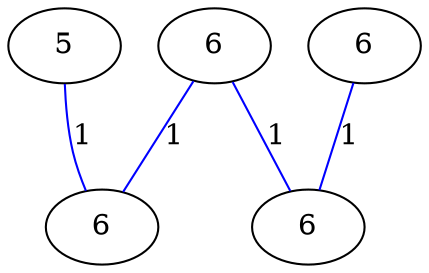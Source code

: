 graph G {
	0 [label="5"];
	1 [label="6"];
	2 [label="6"];
	3 [label="6"];
	4 [label="6"];
	0 -- 4 [label="1", color=blue];
	1 -- 3 [label="1", color=blue];
	2 -- 3 [label="1", color=blue];
	2 -- 4 [label="1", color=blue];
}